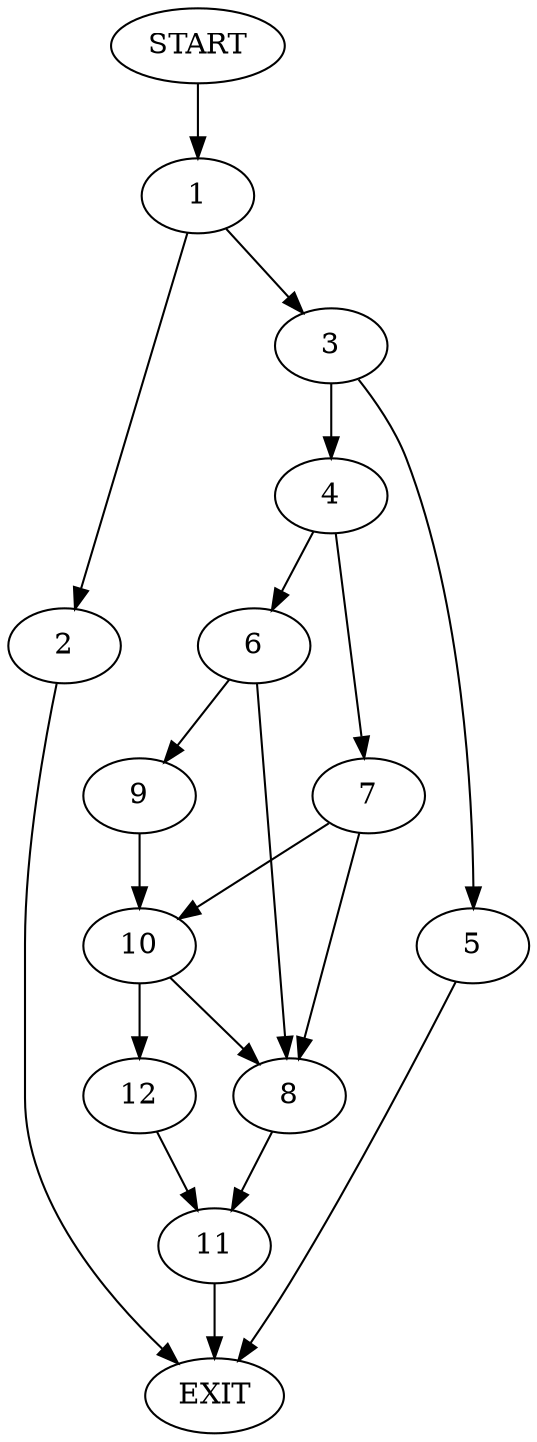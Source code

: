 digraph {
0 [label="START"]
13 [label="EXIT"]
0 -> 1
1 -> 2
1 -> 3
3 -> 4
3 -> 5
2 -> 13
4 -> 6
4 -> 7
5 -> 13
6 -> 8
6 -> 9
7 -> 10
7 -> 8
9 -> 10
8 -> 11
10 -> 8
10 -> 12
12 -> 11
11 -> 13
}
